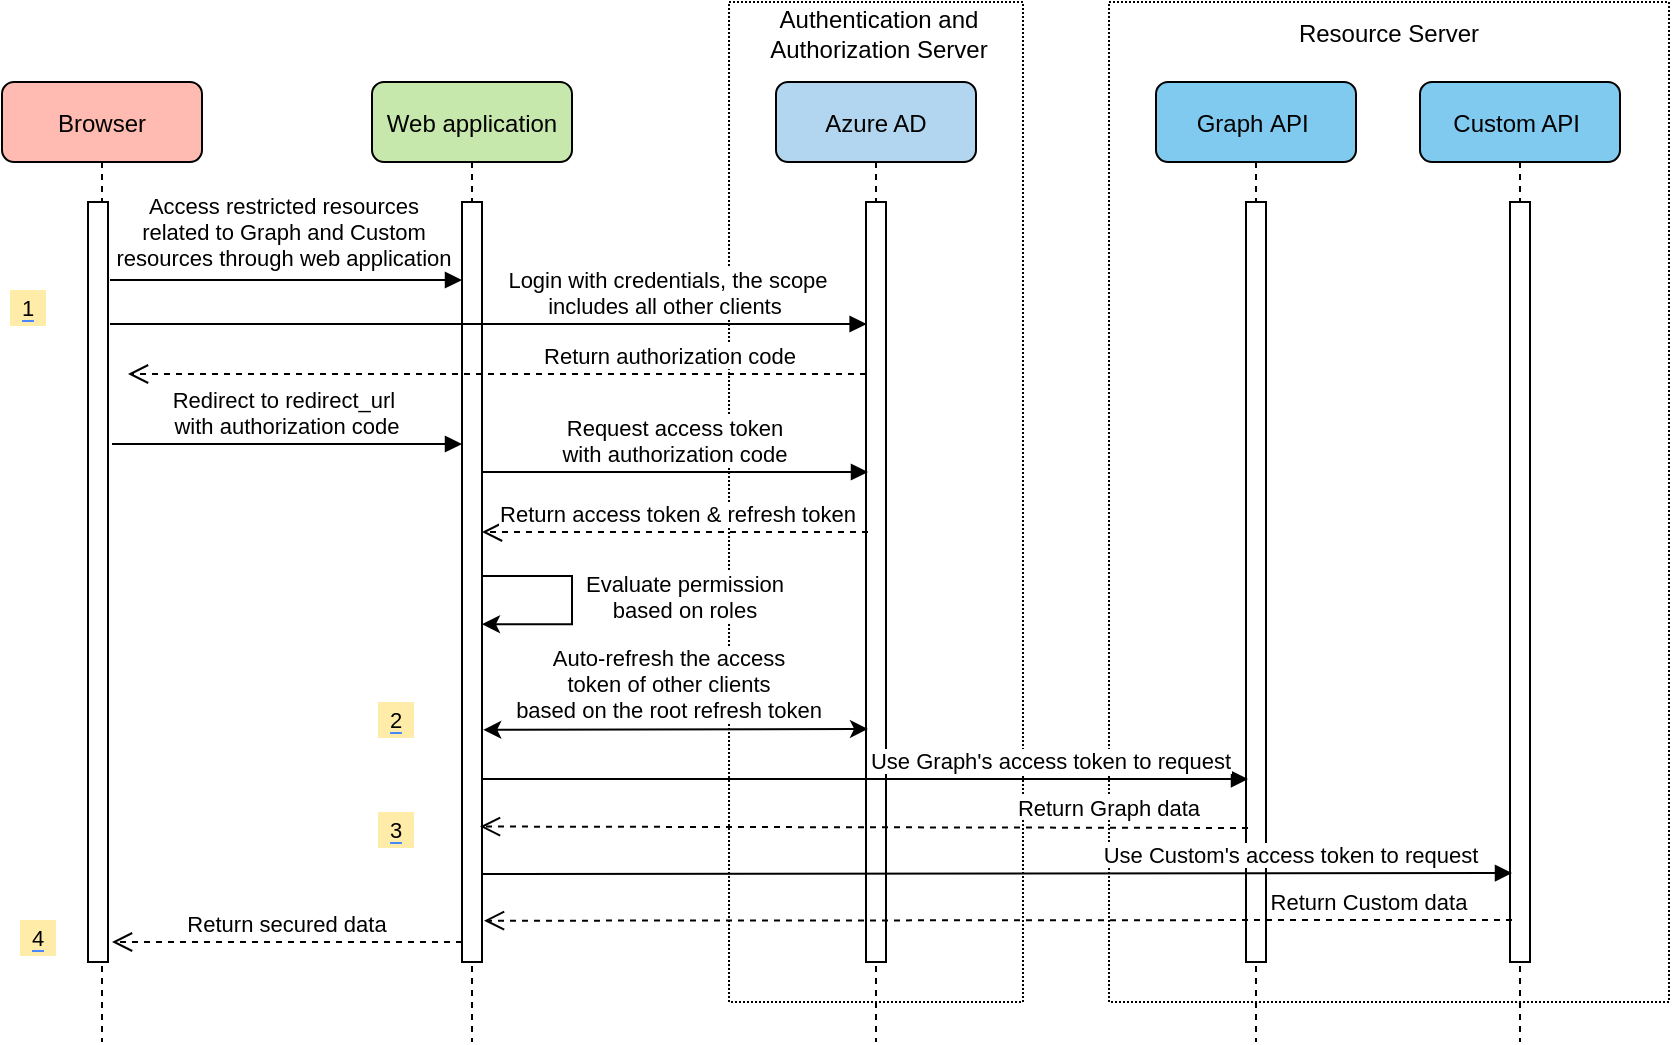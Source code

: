 <mxfile version="13.6.2" type="device"><diagram id="kgpKYQtTHZ0yAKxKKP6v" name="Page-1"><mxGraphModel dx="965" dy="567" grid="1" gridSize="10" guides="1" tooltips="1" connect="1" arrows="1" fold="1" page="1" pageScale="1" pageWidth="850" pageHeight="1100" math="0" shadow="0"><root><mxCell id="0"/><mxCell id="1" parent="0"/><mxCell id="8OaaKrN09oYVDXz9ovkA-10" value="" style="rounded=0;whiteSpace=wrap;html=1;dashed=1;dashPattern=1 1;" parent="1" vertex="1"><mxGeometry x="679.5" y="40" width="280" height="500" as="geometry"/></mxCell><mxCell id="8OaaKrN09oYVDXz9ovkA-6" value="" style="rounded=0;whiteSpace=wrap;html=1;dashed=1;dashPattern=1 1;" parent="1" vertex="1"><mxGeometry x="489.5" y="40" width="147" height="500" as="geometry"/></mxCell><mxCell id="3nuBFxr9cyL0pnOWT2aG-1" value="Browser" style="shape=umlLifeline;perimeter=lifelinePerimeter;container=1;collapsible=0;recursiveResize=0;rounded=1;shadow=0;strokeWidth=1;fillColor=#FFBBB1;" parent="1" vertex="1"><mxGeometry x="126" y="80" width="100" height="480" as="geometry"/></mxCell><mxCell id="3nuBFxr9cyL0pnOWT2aG-2" value="" style="points=[];perimeter=orthogonalPerimeter;rounded=0;shadow=0;strokeWidth=1;" parent="3nuBFxr9cyL0pnOWT2aG-1" vertex="1"><mxGeometry x="43" y="60" width="10" height="380" as="geometry"/></mxCell><mxCell id="3nuBFxr9cyL0pnOWT2aG-5" value="Web application" style="shape=umlLifeline;perimeter=lifelinePerimeter;container=1;collapsible=0;recursiveResize=0;rounded=1;shadow=0;strokeWidth=1;fillColor=#C7E8AC;" parent="1" vertex="1"><mxGeometry x="311" y="80" width="100" height="480" as="geometry"/></mxCell><mxCell id="3nuBFxr9cyL0pnOWT2aG-6" value="" style="points=[];perimeter=orthogonalPerimeter;rounded=0;shadow=0;strokeWidth=1;" parent="3nuBFxr9cyL0pnOWT2aG-5" vertex="1"><mxGeometry x="45" y="60" width="10" height="380" as="geometry"/></mxCell><mxCell id="3nuBFxr9cyL0pnOWT2aG-7" value="Return secured data" style="verticalAlign=bottom;endArrow=open;dashed=1;endSize=8;exitX=0;exitY=0.95;shadow=0;strokeWidth=1;fontSize=11;" parent="1" edge="1"><mxGeometry relative="1" as="geometry"><mxPoint x="181" y="510.0" as="targetPoint"/><mxPoint x="356" y="510.0" as="sourcePoint"/></mxGeometry></mxCell><mxCell id="3nuBFxr9cyL0pnOWT2aG-8" value="Access restricted resources &#10;related to Graph and Custom &#10;resources through web application" style="verticalAlign=bottom;endArrow=block;shadow=0;strokeWidth=1;fontSize=11;spacingTop=-1;spacing=4;spacingRight=2;" parent="1" edge="1"><mxGeometry relative="1" as="geometry"><mxPoint x="180" y="179" as="sourcePoint"/><mxPoint x="356" y="179" as="targetPoint"/></mxGeometry></mxCell><mxCell id="o5tUvNKxY8nh53MyDNSe-2" value="Azure AD " style="shape=umlLifeline;perimeter=lifelinePerimeter;container=1;collapsible=0;recursiveResize=0;rounded=1;shadow=0;strokeWidth=1;fillColor=#B2D6EF;" parent="1" vertex="1"><mxGeometry x="513" y="80" width="100" height="480" as="geometry"/></mxCell><mxCell id="o5tUvNKxY8nh53MyDNSe-3" value="" style="points=[];perimeter=orthogonalPerimeter;rounded=0;shadow=0;strokeWidth=1;" parent="o5tUvNKxY8nh53MyDNSe-2" vertex="1"><mxGeometry x="45" y="60" width="10" height="380" as="geometry"/></mxCell><mxCell id="o5tUvNKxY8nh53MyDNSe-4" value="Graph API " style="shape=umlLifeline;perimeter=lifelinePerimeter;container=1;collapsible=0;recursiveResize=0;rounded=1;shadow=0;strokeWidth=1;fillColor=#81CAEF;" parent="1" vertex="1"><mxGeometry x="703" y="80" width="100" height="480" as="geometry"/></mxCell><mxCell id="o5tUvNKxY8nh53MyDNSe-5" value="" style="points=[];perimeter=orthogonalPerimeter;rounded=0;shadow=0;strokeWidth=1;" parent="o5tUvNKxY8nh53MyDNSe-4" vertex="1"><mxGeometry x="45" y="60" width="10" height="380" as="geometry"/></mxCell><mxCell id="o5tUvNKxY8nh53MyDNSe-7" value="&lt;span style=&quot;background-color: rgb(255, 236, 169); font-size: 11px;&quot;&gt;1&lt;/span&gt;" style="rounded=0;whiteSpace=wrap;html=1;labelBackgroundColor=#4A86FF;fillColor=#FFECA9;strokeColor=none;fontSize=11;" parent="1" vertex="1"><mxGeometry x="130" y="184" width="18" height="18" as="geometry"/></mxCell><mxCell id="o5tUvNKxY8nh53MyDNSe-8" value="Login with credentials, the scope &#10;includes all other clients " style="verticalAlign=bottom;endArrow=block;shadow=0;strokeWidth=1;fontSize=11;spacingTop=0;spacingRight=-3;" parent="1" edge="1"><mxGeometry x="0.468" relative="1" as="geometry"><mxPoint x="180" y="201" as="sourcePoint"/><mxPoint x="558.31" y="201" as="targetPoint"/><mxPoint as="offset"/></mxGeometry></mxCell><mxCell id="o5tUvNKxY8nh53MyDNSe-18" value="Use Graph's access token to request" style="verticalAlign=bottom;endArrow=block;shadow=0;strokeWidth=1;entryX=0.005;entryY=0.784;entryDx=0;entryDy=0;entryPerimeter=0;fontSize=11;spacingLeft=19;spacingBottom=0;spacingRight=18;" parent="1" edge="1"><mxGeometry x="0.483" relative="1" as="geometry"><mxPoint x="366" y="428.52" as="sourcePoint"/><mxPoint x="749" y="428.52" as="targetPoint"/><mxPoint as="offset"/></mxGeometry></mxCell><mxCell id="o5tUvNKxY8nh53MyDNSe-19" value="Return Graph data" style="verticalAlign=bottom;endArrow=open;dashed=1;endSize=8;shadow=0;strokeWidth=1;entryX=0.9;entryY=0.703;entryDx=0;entryDy=0;entryPerimeter=0;exitX=-0.007;exitY=0.617;exitDx=0;exitDy=0;exitPerimeter=0;spacingRight=1;spacingLeft=0;fontSize=11;" parent="1" edge="1"><mxGeometry x="-0.641" y="-1" relative="1" as="geometry"><mxPoint x="365" y="452.26" as="targetPoint"/><mxPoint x="749" y="453" as="sourcePoint"/><mxPoint as="offset"/></mxGeometry></mxCell><mxCell id="o5tUvNKxY8nh53MyDNSe-20" style="edgeStyle=orthogonalEdgeStyle;rounded=0;orthogonalLoop=1;jettySize=auto;html=1;entryX=1;entryY=0.479;entryDx=0;entryDy=0;entryPerimeter=0;fontSize=11;" parent="1" edge="1"><mxGeometry relative="1" as="geometry"><mxPoint x="366" y="351.12" as="targetPoint"/><mxPoint x="366" y="327.0" as="sourcePoint"/><Array as="points"><mxPoint x="411" y="327"/><mxPoint x="411" y="351"/></Array></mxGeometry></mxCell><mxCell id="o5tUvNKxY8nh53MyDNSe-21" value="Evaluate permission &#10;based on roles" style="edgeLabel;align=center;verticalAlign=middle;resizable=0;points=[];fontSize=11;spacingRight=0;spacingLeft=16;" parent="o5tUvNKxY8nh53MyDNSe-20" vertex="1" connectable="0"><mxGeometry x="-0.694" relative="1" as="geometry"><mxPoint x="75.76" y="9.99" as="offset"/></mxGeometry></mxCell><mxCell id="o5tUvNKxY8nh53MyDNSe-24" value="&lt;span style=&quot;background-color: rgb(255, 236, 169); font-size: 11px;&quot;&gt;4&lt;/span&gt;" style="rounded=0;whiteSpace=wrap;html=1;labelBackgroundColor=#4A86FF;fillColor=#FFECA9;strokeColor=none;fontSize=11;" parent="1" vertex="1"><mxGeometry x="135" y="499" width="18" height="18" as="geometry"/></mxCell><mxCell id="tJP6bS9B5hXS_ld_FEM6-2" value="Request access token &#10;with authorization code" style="verticalAlign=bottom;endArrow=block;entryX=0;entryY=0;shadow=0;strokeWidth=1;fontSize=11;" parent="1" edge="1"><mxGeometry relative="1" as="geometry"><mxPoint x="366" y="275.0" as="sourcePoint"/><mxPoint x="559" y="275.0" as="targetPoint"/></mxGeometry></mxCell><mxCell id="tJP6bS9B5hXS_ld_FEM6-3" value="Return authorization code" style="verticalAlign=bottom;endArrow=open;dashed=1;endSize=8;shadow=0;strokeWidth=1;exitX=-0.007;exitY=0.617;exitDx=0;exitDy=0;exitPerimeter=0;spacingRight=-4;entryX=0.969;entryY=0.171;entryDx=0;entryDy=0;entryPerimeter=0;fontSize=11;" parent="1" edge="1"><mxGeometry x="-0.459" relative="1" as="geometry"><mxPoint x="189" y="226" as="targetPoint"/><mxPoint x="558" y="226" as="sourcePoint"/><mxPoint as="offset"/></mxGeometry></mxCell><mxCell id="tJP6bS9B5hXS_ld_FEM6-4" value="Redirect to redirect_url &#10;with authorization code" style="verticalAlign=bottom;endArrow=block;entryX=0;entryY=0;shadow=0;strokeWidth=1;fontSize=11;" parent="1" edge="1"><mxGeometry relative="1" as="geometry"><mxPoint x="181" y="261" as="sourcePoint"/><mxPoint x="356" y="261.0" as="targetPoint"/></mxGeometry></mxCell><mxCell id="tJP6bS9B5hXS_ld_FEM6-5" value="Return access token &amp; refresh token" style="verticalAlign=bottom;endArrow=open;dashed=1;endSize=8;shadow=0;strokeWidth=1;exitX=-0.007;exitY=0.617;exitDx=0;exitDy=0;exitPerimeter=0;spacingRight=-4;fontSize=11;" parent="1" edge="1"><mxGeometry x="0.005" relative="1" as="geometry"><mxPoint x="366" y="305" as="targetPoint"/><mxPoint x="559" y="305.0" as="sourcePoint"/><mxPoint as="offset"/></mxGeometry></mxCell><mxCell id="8OaaKrN09oYVDXz9ovkA-7" value="Authentication and Authorization Server" style="text;html=1;strokeColor=none;fillColor=none;align=center;verticalAlign=middle;whiteSpace=wrap;rounded=0;dashed=1;dashPattern=1 1;" parent="1" vertex="1"><mxGeometry x="502.5" y="46" width="122.5" height="20" as="geometry"/></mxCell><mxCell id="8OaaKrN09oYVDXz9ovkA-8" value="Custom API " style="shape=umlLifeline;perimeter=lifelinePerimeter;container=1;collapsible=0;recursiveResize=0;rounded=1;shadow=0;strokeWidth=1;fillColor=#81CAEF;" parent="1" vertex="1"><mxGeometry x="835" y="80" width="100" height="480" as="geometry"/></mxCell><mxCell id="8OaaKrN09oYVDXz9ovkA-9" value="" style="points=[];perimeter=orthogonalPerimeter;rounded=0;shadow=0;strokeWidth=1;" parent="8OaaKrN09oYVDXz9ovkA-8" vertex="1"><mxGeometry x="45" y="60" width="10" height="380" as="geometry"/></mxCell><mxCell id="8OaaKrN09oYVDXz9ovkA-11" value="Resource Server" style="text;html=1;strokeColor=none;fillColor=none;align=center;verticalAlign=middle;whiteSpace=wrap;rounded=0;dashed=1;dashPattern=1 1;" parent="1" vertex="1"><mxGeometry x="740.25" y="46" width="159" height="20" as="geometry"/></mxCell><mxCell id="8OaaKrN09oYVDXz9ovkA-17" value="Use Custom's access token to request" style="verticalAlign=bottom;endArrow=block;shadow=0;strokeWidth=1;entryX=0.005;entryY=0.784;entryDx=0;entryDy=0;entryPerimeter=0;fontSize=11;spacingLeft=19;spacingBottom=0;spacingRight=18;" parent="1" edge="1"><mxGeometry x="0.569" relative="1" as="geometry"><mxPoint x="366" y="476" as="sourcePoint"/><mxPoint x="881" y="475.52" as="targetPoint"/><mxPoint as="offset"/></mxGeometry></mxCell><mxCell id="8OaaKrN09oYVDXz9ovkA-18" value="Return Custom data" style="verticalAlign=bottom;endArrow=open;dashed=1;endSize=8;shadow=0;strokeWidth=1;exitX=0.2;exitY=0.807;exitDx=0;exitDy=0;exitPerimeter=0;spacingRight=1;spacingLeft=0;fontSize=11;entryX=0.986;entryY=0.808;entryDx=0;entryDy=0;entryPerimeter=0;" parent="1" edge="1"><mxGeometry x="-0.724" relative="1" as="geometry"><mxPoint x="367" y="499.36" as="targetPoint"/><mxPoint x="881" y="498.94" as="sourcePoint"/><mxPoint as="offset"/></mxGeometry></mxCell><mxCell id="8OaaKrN09oYVDXz9ovkA-22" value="&lt;span style=&quot;background-color: rgb(255, 236, 169); font-size: 11px;&quot;&gt;3&lt;/span&gt;" style="rounded=0;whiteSpace=wrap;html=1;labelBackgroundColor=#4A86FF;fillColor=#FFECA9;strokeColor=none;fontSize=11;" parent="1" vertex="1"><mxGeometry x="314" y="445" width="18" height="18" as="geometry"/></mxCell><mxCell id="bHPj6wIeyg5ToQ--CuVG-4" value="" style="endArrow=classic;startArrow=classic;html=1;fontSize=11;entryX=0.1;entryY=0.538;entryDx=0;entryDy=0;entryPerimeter=0;exitX=1.011;exitY=0.607;exitDx=0;exitDy=0;exitPerimeter=0;spacingTop=1;spacingLeft=0;" parent="1" edge="1"><mxGeometry width="50" height="50" relative="1" as="geometry"><mxPoint x="366.617" y="403.893" as="sourcePoint"/><mxPoint x="559" y="403.44" as="targetPoint"/></mxGeometry></mxCell><mxCell id="bHPj6wIeyg5ToQ--CuVG-5" value="Auto-refresh the access &lt;br&gt;token of other clients &lt;br&gt;based on the root refresh token" style="edgeLabel;html=1;align=center;verticalAlign=middle;resizable=0;points=[];fontSize=11;" parent="bHPj6wIeyg5ToQ--CuVG-4" vertex="1" connectable="0"><mxGeometry x="-0.158" y="3" relative="1" as="geometry"><mxPoint x="11" y="-20" as="offset"/></mxGeometry></mxCell><mxCell id="bHPj6wIeyg5ToQ--CuVG-6" value="&lt;span style=&quot;background-color: rgb(255 , 236 , 169) ; font-size: 11px&quot;&gt;2&lt;/span&gt;" style="rounded=0;whiteSpace=wrap;html=1;labelBackgroundColor=#4A86FF;fillColor=#FFECA9;strokeColor=none;fontSize=11;" parent="1" vertex="1"><mxGeometry x="314" y="390" width="18" height="18" as="geometry"/></mxCell></root></mxGraphModel></diagram></mxfile>